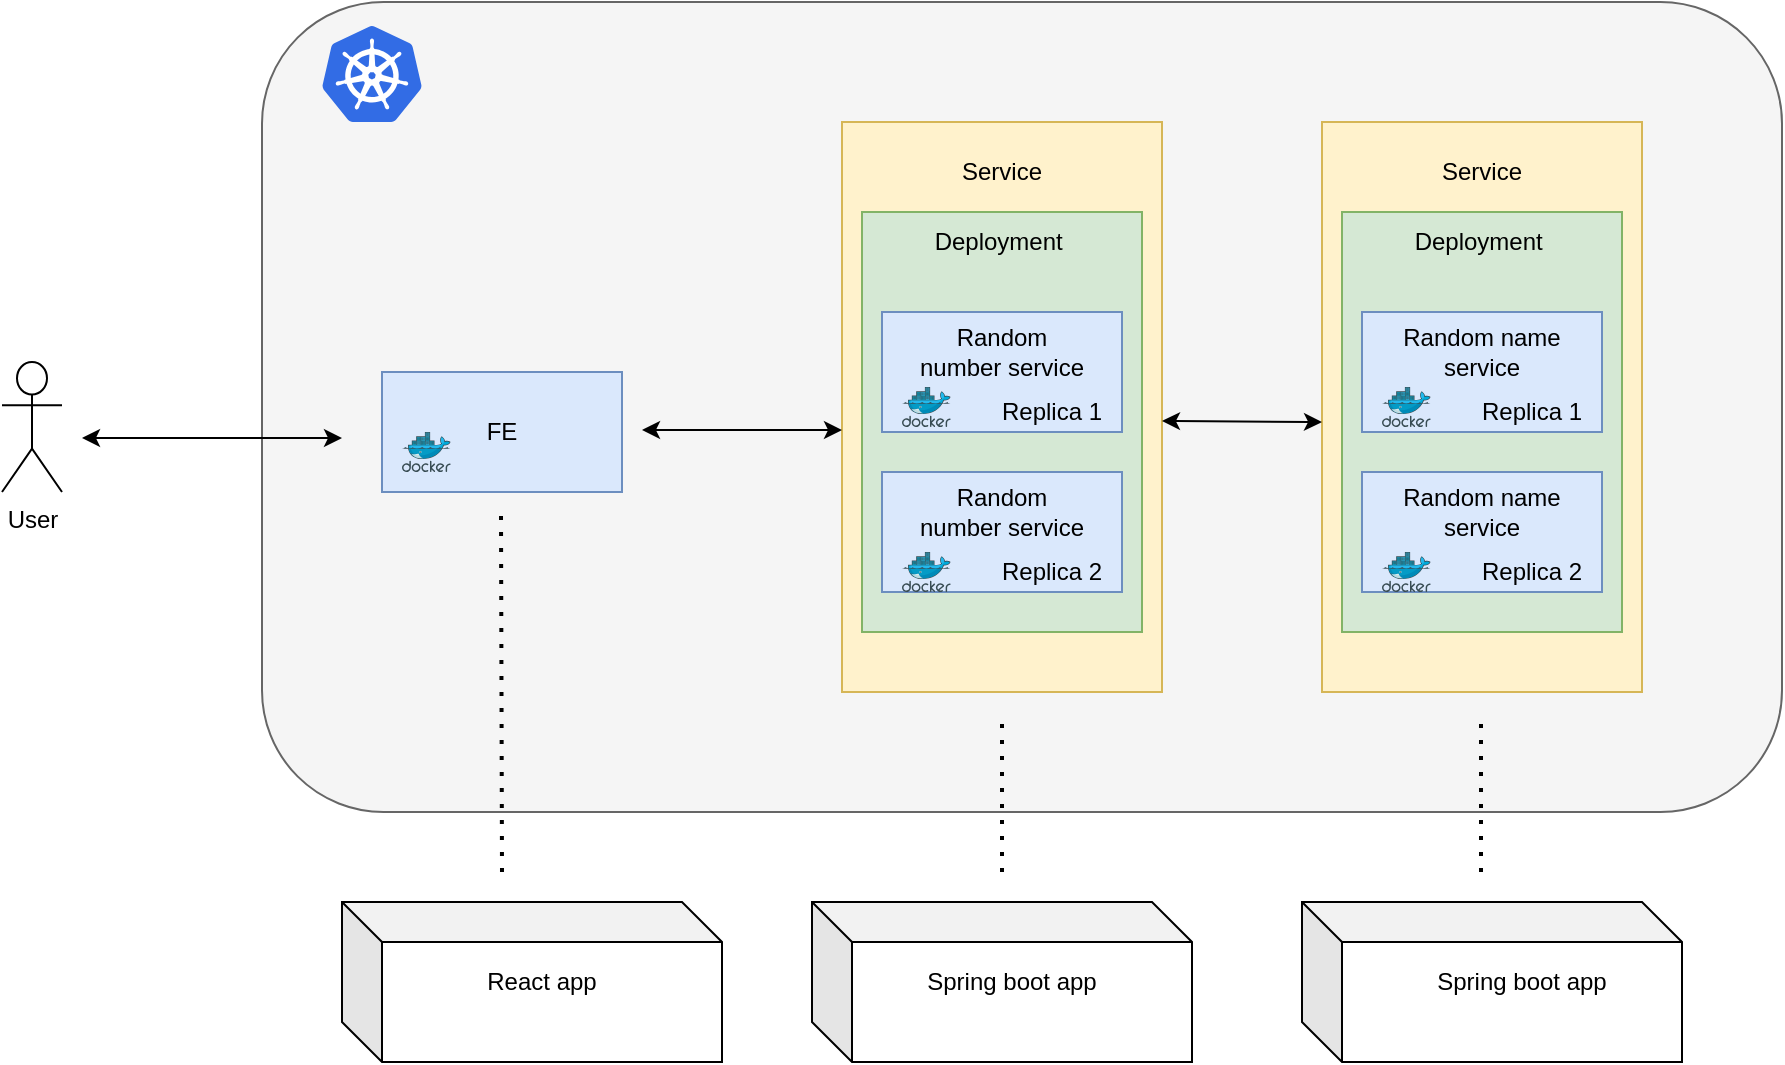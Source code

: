 <mxfile version="14.4.2" type="device"><diagram id="CYjCFxKMaT2pDA21tRrb" name="Page-1"><mxGraphModel dx="1422" dy="762" grid="1" gridSize="10" guides="1" tooltips="1" connect="1" arrows="1" fold="1" page="1" pageScale="1" pageWidth="827" pageHeight="1169" math="0" shadow="0"><root><mxCell id="0"/><mxCell id="1" parent="0"/><mxCell id="vWvU3nHYjsG4gRLs57_H-55" value="" style="rounded=1;whiteSpace=wrap;html=1;fillColor=#f5f5f5;strokeColor=#666666;fontColor=#333333;" vertex="1" parent="1"><mxGeometry x="190" y="85" width="760" height="405" as="geometry"/></mxCell><mxCell id="vWvU3nHYjsG4gRLs57_H-29" value="" style="rounded=0;whiteSpace=wrap;html=1;fillColor=#fff2cc;strokeColor=#d6b656;" vertex="1" parent="1"><mxGeometry x="720" y="145" width="160" height="285" as="geometry"/></mxCell><mxCell id="vWvU3nHYjsG4gRLs57_H-30" value="Service" style="text;html=1;strokeColor=none;fillColor=none;align=center;verticalAlign=middle;whiteSpace=wrap;rounded=0;" vertex="1" parent="1"><mxGeometry x="780" y="160" width="40" height="20" as="geometry"/></mxCell><mxCell id="vWvU3nHYjsG4gRLs57_H-27" value="" style="rounded=0;whiteSpace=wrap;html=1;fillColor=#fff2cc;strokeColor=#d6b656;" vertex="1" parent="1"><mxGeometry x="480" y="145" width="160" height="285" as="geometry"/></mxCell><mxCell id="vWvU3nHYjsG4gRLs57_H-23" value="" style="rounded=0;whiteSpace=wrap;html=1;fillColor=#d5e8d4;strokeColor=#82b366;" vertex="1" parent="1"><mxGeometry x="730" y="190" width="140" height="210" as="geometry"/></mxCell><mxCell id="vWvU3nHYjsG4gRLs57_H-24" value="Deployment&amp;nbsp;" style="text;html=1;strokeColor=none;fillColor=none;align=center;verticalAlign=middle;whiteSpace=wrap;rounded=0;" vertex="1" parent="1"><mxGeometry x="780" y="195" width="40" height="20" as="geometry"/></mxCell><mxCell id="vWvU3nHYjsG4gRLs57_H-21" value="" style="rounded=0;whiteSpace=wrap;html=1;fillColor=#d5e8d4;strokeColor=#82b366;" vertex="1" parent="1"><mxGeometry x="490" y="190" width="140" height="210" as="geometry"/></mxCell><mxCell id="vWvU3nHYjsG4gRLs57_H-1" value="User" style="shape=umlActor;verticalLabelPosition=bottom;verticalAlign=top;html=1;outlineConnect=0;" vertex="1" parent="1"><mxGeometry x="60" y="265" width="30" height="65" as="geometry"/></mxCell><mxCell id="vWvU3nHYjsG4gRLs57_H-2" value="" style="rounded=0;whiteSpace=wrap;html=1;fillColor=#dae8fc;strokeColor=#6c8ebf;" vertex="1" parent="1"><mxGeometry x="250" y="270" width="120" height="60" as="geometry"/></mxCell><mxCell id="vWvU3nHYjsG4gRLs57_H-5" value="FE" style="text;html=1;strokeColor=none;fillColor=none;align=center;verticalAlign=middle;whiteSpace=wrap;rounded=0;" vertex="1" parent="1"><mxGeometry x="290" y="290" width="40" height="20" as="geometry"/></mxCell><mxCell id="vWvU3nHYjsG4gRLs57_H-7" value="" style="rounded=0;whiteSpace=wrap;html=1;fillColor=#dae8fc;strokeColor=#6c8ebf;" vertex="1" parent="1"><mxGeometry x="500" y="240" width="120" height="60" as="geometry"/></mxCell><mxCell id="vWvU3nHYjsG4gRLs57_H-8" value="" style="rounded=0;whiteSpace=wrap;html=1;fillColor=#dae8fc;strokeColor=#6c8ebf;" vertex="1" parent="1"><mxGeometry x="500" y="320" width="120" height="60" as="geometry"/></mxCell><mxCell id="vWvU3nHYjsG4gRLs57_H-11" value="Random number service" style="text;html=1;strokeColor=none;fillColor=none;align=center;verticalAlign=middle;whiteSpace=wrap;rounded=0;" vertex="1" parent="1"><mxGeometry x="515" y="250" width="90" height="20" as="geometry"/></mxCell><mxCell id="vWvU3nHYjsG4gRLs57_H-12" value="Random number service" style="text;html=1;strokeColor=none;fillColor=none;align=center;verticalAlign=middle;whiteSpace=wrap;rounded=0;" vertex="1" parent="1"><mxGeometry x="515" y="330" width="90" height="20" as="geometry"/></mxCell><mxCell id="vWvU3nHYjsG4gRLs57_H-13" value="Replica 1" style="text;html=1;strokeColor=none;fillColor=none;align=center;verticalAlign=middle;whiteSpace=wrap;rounded=0;" vertex="1" parent="1"><mxGeometry x="540" y="280" width="90" height="20" as="geometry"/></mxCell><mxCell id="vWvU3nHYjsG4gRLs57_H-14" value="Replica 2" style="text;html=1;strokeColor=none;fillColor=none;align=center;verticalAlign=middle;whiteSpace=wrap;rounded=0;" vertex="1" parent="1"><mxGeometry x="540" y="360" width="90" height="20" as="geometry"/></mxCell><mxCell id="vWvU3nHYjsG4gRLs57_H-15" value="" style="rounded=0;whiteSpace=wrap;html=1;fillColor=#dae8fc;strokeColor=#6c8ebf;" vertex="1" parent="1"><mxGeometry x="740" y="240" width="120" height="60" as="geometry"/></mxCell><mxCell id="vWvU3nHYjsG4gRLs57_H-16" value="" style="rounded=0;whiteSpace=wrap;html=1;fillColor=#dae8fc;strokeColor=#6c8ebf;" vertex="1" parent="1"><mxGeometry x="740" y="320" width="120" height="60" as="geometry"/></mxCell><mxCell id="vWvU3nHYjsG4gRLs57_H-17" value="Random name service" style="text;html=1;strokeColor=none;fillColor=none;align=center;verticalAlign=middle;whiteSpace=wrap;rounded=0;" vertex="1" parent="1"><mxGeometry x="755" y="250" width="90" height="20" as="geometry"/></mxCell><mxCell id="vWvU3nHYjsG4gRLs57_H-18" value="Random name service" style="text;html=1;strokeColor=none;fillColor=none;align=center;verticalAlign=middle;whiteSpace=wrap;rounded=0;" vertex="1" parent="1"><mxGeometry x="755" y="330" width="90" height="20" as="geometry"/></mxCell><mxCell id="vWvU3nHYjsG4gRLs57_H-19" value="Replica 1" style="text;html=1;strokeColor=none;fillColor=none;align=center;verticalAlign=middle;whiteSpace=wrap;rounded=0;" vertex="1" parent="1"><mxGeometry x="780" y="280" width="90" height="20" as="geometry"/></mxCell><mxCell id="vWvU3nHYjsG4gRLs57_H-20" value="Replica 2" style="text;html=1;strokeColor=none;fillColor=none;align=center;verticalAlign=middle;whiteSpace=wrap;rounded=0;" vertex="1" parent="1"><mxGeometry x="780" y="360" width="90" height="20" as="geometry"/></mxCell><mxCell id="vWvU3nHYjsG4gRLs57_H-22" value="Deployment&amp;nbsp;" style="text;html=1;strokeColor=none;fillColor=none;align=center;verticalAlign=middle;whiteSpace=wrap;rounded=0;" vertex="1" parent="1"><mxGeometry x="540" y="195" width="40" height="20" as="geometry"/></mxCell><mxCell id="vWvU3nHYjsG4gRLs57_H-28" value="Service" style="text;html=1;strokeColor=none;fillColor=none;align=center;verticalAlign=middle;whiteSpace=wrap;rounded=0;" vertex="1" parent="1"><mxGeometry x="540" y="160" width="40" height="20" as="geometry"/></mxCell><mxCell id="vWvU3nHYjsG4gRLs57_H-32" value="" style="endArrow=classic;startArrow=classic;html=1;" edge="1" parent="1"><mxGeometry width="50" height="50" relative="1" as="geometry"><mxPoint x="100" y="303" as="sourcePoint"/><mxPoint x="230" y="303" as="targetPoint"/></mxGeometry></mxCell><mxCell id="vWvU3nHYjsG4gRLs57_H-34" value="" style="endArrow=classic;startArrow=classic;html=1;" edge="1" parent="1"><mxGeometry width="50" height="50" relative="1" as="geometry"><mxPoint x="380" y="299" as="sourcePoint"/><mxPoint x="480" y="299" as="targetPoint"/></mxGeometry></mxCell><mxCell id="vWvU3nHYjsG4gRLs57_H-35" value="" style="endArrow=classic;startArrow=classic;html=1;" edge="1" parent="1"><mxGeometry width="50" height="50" relative="1" as="geometry"><mxPoint x="640" y="294.5" as="sourcePoint"/><mxPoint x="720" y="295" as="targetPoint"/></mxGeometry></mxCell><mxCell id="vWvU3nHYjsG4gRLs57_H-36" value="" style="aspect=fixed;html=1;points=[];align=center;image;fontSize=12;image=img/lib/mscae/Docker.svg;" vertex="1" parent="1"><mxGeometry x="260" y="300" width="24.39" height="20" as="geometry"/></mxCell><mxCell id="vWvU3nHYjsG4gRLs57_H-37" value="" style="aspect=fixed;html=1;points=[];align=center;image;fontSize=12;image=img/lib/mscae/Docker.svg;" vertex="1" parent="1"><mxGeometry x="510" y="277.5" width="24.39" height="20" as="geometry"/></mxCell><mxCell id="vWvU3nHYjsG4gRLs57_H-38" value="" style="aspect=fixed;html=1;points=[];align=center;image;fontSize=12;image=img/lib/mscae/Docker.svg;" vertex="1" parent="1"><mxGeometry x="510" y="360" width="24.39" height="20" as="geometry"/></mxCell><mxCell id="vWvU3nHYjsG4gRLs57_H-39" value="" style="aspect=fixed;html=1;points=[];align=center;image;fontSize=12;image=img/lib/mscae/Docker.svg;" vertex="1" parent="1"><mxGeometry x="750" y="277.5" width="24.39" height="20" as="geometry"/></mxCell><mxCell id="vWvU3nHYjsG4gRLs57_H-40" value="" style="aspect=fixed;html=1;points=[];align=center;image;fontSize=12;image=img/lib/mscae/Docker.svg;" vertex="1" parent="1"><mxGeometry x="750" y="360" width="24.39" height="20" as="geometry"/></mxCell><mxCell id="vWvU3nHYjsG4gRLs57_H-41" value="" style="endArrow=none;dashed=1;html=1;dashPattern=1 3;strokeWidth=2;" edge="1" parent="1"><mxGeometry width="50" height="50" relative="1" as="geometry"><mxPoint x="560" y="520" as="sourcePoint"/><mxPoint x="560" y="440" as="targetPoint"/></mxGeometry></mxCell><mxCell id="vWvU3nHYjsG4gRLs57_H-42" value="" style="endArrow=none;dashed=1;html=1;dashPattern=1 3;strokeWidth=2;" edge="1" parent="1"><mxGeometry width="50" height="50" relative="1" as="geometry"><mxPoint x="799.5" y="520" as="sourcePoint"/><mxPoint x="799.5" y="440" as="targetPoint"/></mxGeometry></mxCell><mxCell id="vWvU3nHYjsG4gRLs57_H-43" value="" style="endArrow=none;dashed=1;html=1;dashPattern=1 3;strokeWidth=2;" edge="1" parent="1"><mxGeometry width="50" height="50" relative="1" as="geometry"><mxPoint x="310" y="520" as="sourcePoint"/><mxPoint x="309.5" y="340" as="targetPoint"/></mxGeometry></mxCell><mxCell id="vWvU3nHYjsG4gRLs57_H-44" value="" style="shape=cube;whiteSpace=wrap;html=1;boundedLbl=1;backgroundOutline=1;darkOpacity=0.05;darkOpacity2=0.1;" vertex="1" parent="1"><mxGeometry x="230" y="535" width="190" height="80" as="geometry"/></mxCell><mxCell id="vWvU3nHYjsG4gRLs57_H-45" value="React app" style="text;html=1;strokeColor=none;fillColor=none;align=center;verticalAlign=middle;whiteSpace=wrap;rounded=0;" vertex="1" parent="1"><mxGeometry x="270" y="565" width="120" height="20" as="geometry"/></mxCell><mxCell id="vWvU3nHYjsG4gRLs57_H-46" value="" style="shape=cube;whiteSpace=wrap;html=1;boundedLbl=1;backgroundOutline=1;darkOpacity=0.05;darkOpacity2=0.1;" vertex="1" parent="1"><mxGeometry x="465" y="535" width="190" height="80" as="geometry"/></mxCell><mxCell id="vWvU3nHYjsG4gRLs57_H-48" value="" style="shape=cube;whiteSpace=wrap;html=1;boundedLbl=1;backgroundOutline=1;darkOpacity=0.05;darkOpacity2=0.1;" vertex="1" parent="1"><mxGeometry x="710" y="535" width="190" height="80" as="geometry"/></mxCell><mxCell id="vWvU3nHYjsG4gRLs57_H-49" value="Spring boot app" style="text;html=1;strokeColor=none;fillColor=none;align=center;verticalAlign=middle;whiteSpace=wrap;rounded=0;" vertex="1" parent="1"><mxGeometry x="760" y="560" width="120" height="30" as="geometry"/></mxCell><mxCell id="vWvU3nHYjsG4gRLs57_H-54" value="Spring boot app" style="text;html=1;strokeColor=none;fillColor=none;align=center;verticalAlign=middle;whiteSpace=wrap;rounded=0;" vertex="1" parent="1"><mxGeometry x="505" y="565" width="120" height="20" as="geometry"/></mxCell><mxCell id="vWvU3nHYjsG4gRLs57_H-56" value="" style="aspect=fixed;html=1;points=[];align=center;image;fontSize=12;image=img/lib/mscae/Kubernetes.svg;" vertex="1" parent="1"><mxGeometry x="220" y="97" width="50" height="48" as="geometry"/></mxCell></root></mxGraphModel></diagram></mxfile>